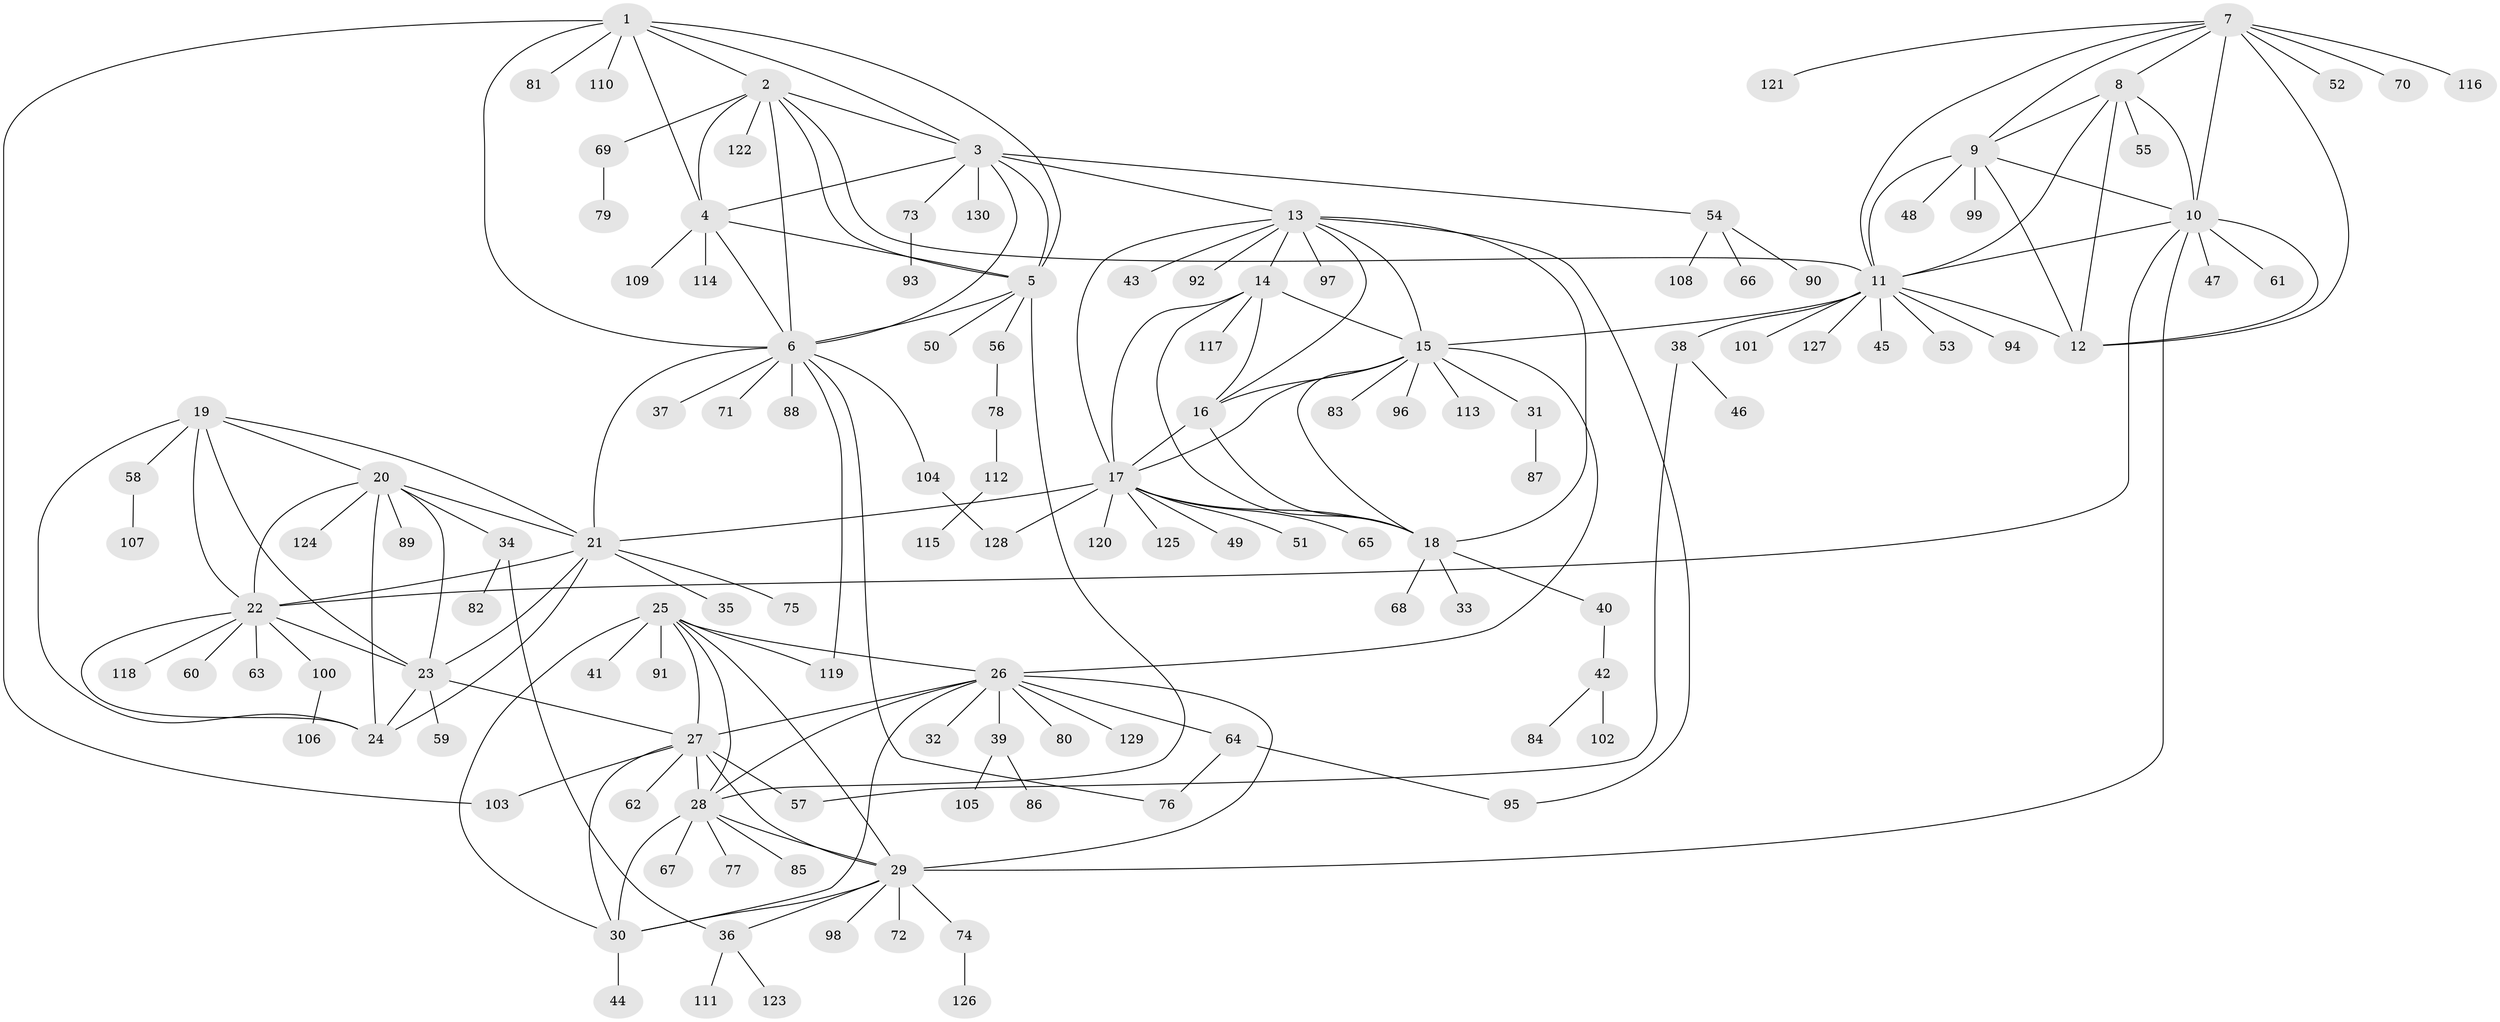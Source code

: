 // coarse degree distribution, {6: 0.16981132075471697, 7: 0.07547169811320754, 8: 0.09433962264150944, 5: 0.16981132075471697, 9: 0.03773584905660377, 1: 0.22641509433962265, 2: 0.20754716981132076, 3: 0.018867924528301886}
// Generated by graph-tools (version 1.1) at 2025/52/03/04/25 22:52:13]
// undirected, 130 vertices, 192 edges
graph export_dot {
  node [color=gray90,style=filled];
  1;
  2;
  3;
  4;
  5;
  6;
  7;
  8;
  9;
  10;
  11;
  12;
  13;
  14;
  15;
  16;
  17;
  18;
  19;
  20;
  21;
  22;
  23;
  24;
  25;
  26;
  27;
  28;
  29;
  30;
  31;
  32;
  33;
  34;
  35;
  36;
  37;
  38;
  39;
  40;
  41;
  42;
  43;
  44;
  45;
  46;
  47;
  48;
  49;
  50;
  51;
  52;
  53;
  54;
  55;
  56;
  57;
  58;
  59;
  60;
  61;
  62;
  63;
  64;
  65;
  66;
  67;
  68;
  69;
  70;
  71;
  72;
  73;
  74;
  75;
  76;
  77;
  78;
  79;
  80;
  81;
  82;
  83;
  84;
  85;
  86;
  87;
  88;
  89;
  90;
  91;
  92;
  93;
  94;
  95;
  96;
  97;
  98;
  99;
  100;
  101;
  102;
  103;
  104;
  105;
  106;
  107;
  108;
  109;
  110;
  111;
  112;
  113;
  114;
  115;
  116;
  117;
  118;
  119;
  120;
  121;
  122;
  123;
  124;
  125;
  126;
  127;
  128;
  129;
  130;
  1 -- 2;
  1 -- 3;
  1 -- 4;
  1 -- 5;
  1 -- 6;
  1 -- 81;
  1 -- 103;
  1 -- 110;
  2 -- 3;
  2 -- 4;
  2 -- 5;
  2 -- 6;
  2 -- 11;
  2 -- 69;
  2 -- 122;
  3 -- 4;
  3 -- 5;
  3 -- 6;
  3 -- 13;
  3 -- 54;
  3 -- 73;
  3 -- 130;
  4 -- 5;
  4 -- 6;
  4 -- 109;
  4 -- 114;
  5 -- 6;
  5 -- 28;
  5 -- 50;
  5 -- 56;
  6 -- 21;
  6 -- 37;
  6 -- 71;
  6 -- 76;
  6 -- 88;
  6 -- 104;
  6 -- 119;
  7 -- 8;
  7 -- 9;
  7 -- 10;
  7 -- 11;
  7 -- 12;
  7 -- 52;
  7 -- 70;
  7 -- 116;
  7 -- 121;
  8 -- 9;
  8 -- 10;
  8 -- 11;
  8 -- 12;
  8 -- 55;
  9 -- 10;
  9 -- 11;
  9 -- 12;
  9 -- 48;
  9 -- 99;
  10 -- 11;
  10 -- 12;
  10 -- 22;
  10 -- 29;
  10 -- 47;
  10 -- 61;
  11 -- 12;
  11 -- 15;
  11 -- 38;
  11 -- 45;
  11 -- 53;
  11 -- 94;
  11 -- 101;
  11 -- 127;
  13 -- 14;
  13 -- 15;
  13 -- 16;
  13 -- 17;
  13 -- 18;
  13 -- 43;
  13 -- 92;
  13 -- 95;
  13 -- 97;
  14 -- 15;
  14 -- 16;
  14 -- 17;
  14 -- 18;
  14 -- 117;
  15 -- 16;
  15 -- 17;
  15 -- 18;
  15 -- 26;
  15 -- 31;
  15 -- 83;
  15 -- 96;
  15 -- 113;
  16 -- 17;
  16 -- 18;
  17 -- 18;
  17 -- 21;
  17 -- 49;
  17 -- 51;
  17 -- 65;
  17 -- 120;
  17 -- 125;
  17 -- 128;
  18 -- 33;
  18 -- 40;
  18 -- 68;
  19 -- 20;
  19 -- 21;
  19 -- 22;
  19 -- 23;
  19 -- 24;
  19 -- 58;
  20 -- 21;
  20 -- 22;
  20 -- 23;
  20 -- 24;
  20 -- 34;
  20 -- 89;
  20 -- 124;
  21 -- 22;
  21 -- 23;
  21 -- 24;
  21 -- 35;
  21 -- 75;
  22 -- 23;
  22 -- 24;
  22 -- 60;
  22 -- 63;
  22 -- 100;
  22 -- 118;
  23 -- 24;
  23 -- 27;
  23 -- 59;
  25 -- 26;
  25 -- 27;
  25 -- 28;
  25 -- 29;
  25 -- 30;
  25 -- 41;
  25 -- 91;
  25 -- 119;
  26 -- 27;
  26 -- 28;
  26 -- 29;
  26 -- 30;
  26 -- 32;
  26 -- 39;
  26 -- 64;
  26 -- 80;
  26 -- 129;
  27 -- 28;
  27 -- 29;
  27 -- 30;
  27 -- 57;
  27 -- 62;
  27 -- 103;
  28 -- 29;
  28 -- 30;
  28 -- 67;
  28 -- 77;
  28 -- 85;
  29 -- 30;
  29 -- 36;
  29 -- 72;
  29 -- 74;
  29 -- 98;
  30 -- 44;
  31 -- 87;
  34 -- 36;
  34 -- 82;
  36 -- 111;
  36 -- 123;
  38 -- 46;
  38 -- 57;
  39 -- 86;
  39 -- 105;
  40 -- 42;
  42 -- 84;
  42 -- 102;
  54 -- 66;
  54 -- 90;
  54 -- 108;
  56 -- 78;
  58 -- 107;
  64 -- 76;
  64 -- 95;
  69 -- 79;
  73 -- 93;
  74 -- 126;
  78 -- 112;
  100 -- 106;
  104 -- 128;
  112 -- 115;
}
